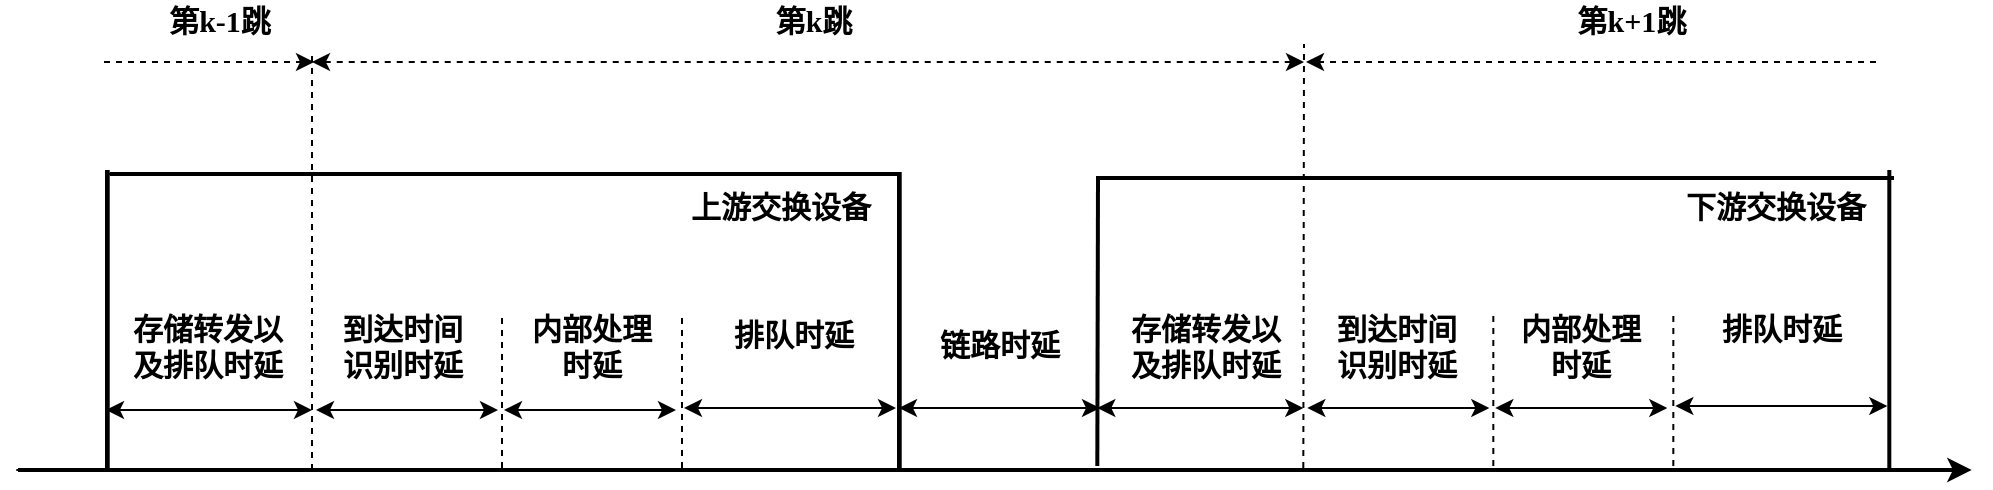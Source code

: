 <mxfile version="14.6.6" type="github">
  <diagram id="RwiMbDzacSFdeEn7rkE9" name="Page-1">
    <mxGraphModel dx="1381" dy="526" grid="0" gridSize="10" guides="1" tooltips="1" connect="1" arrows="1" fold="1" page="0" pageScale="1" pageWidth="827" pageHeight="1169" math="0" shadow="0">
      <root>
        <mxCell id="0" />
        <mxCell id="1" parent="0" />
        <mxCell id="F9MKh-bM_DIxNBzDH7Ra-17" value="" style="endArrow=classic;startArrow=classic;html=1;" parent="1" edge="1">
          <mxGeometry x="0.2" width="50" height="50" relative="1" as="geometry">
            <mxPoint x="-79" y="313" as="sourcePoint" />
            <mxPoint x="24" y="313" as="targetPoint" />
            <mxPoint as="offset" />
          </mxGeometry>
        </mxCell>
        <mxCell id="F9MKh-bM_DIxNBzDH7Ra-22" value="" style="endArrow=classic;startArrow=classic;html=1;" parent="1" edge="1">
          <mxGeometry x="0.2" width="50" height="50" relative="1" as="geometry">
            <mxPoint x="317.5" y="312" as="sourcePoint" />
            <mxPoint x="418" y="312" as="targetPoint" />
            <mxPoint as="offset" />
          </mxGeometry>
        </mxCell>
        <mxCell id="Z2y6GkYecp9Ryr5ajYGl-1" value="" style="endArrow=classic;startArrow=classic;html=1;dashed=1;fontFamily=song;fontSource=http%3A%2F%2Fdb.onlinewebfonts.com%2Ft%2F2ecbfe1d9bfc191c6f15c0ccc23cbd43.woff;fontStyle=1" parent="1" edge="1">
          <mxGeometry width="50" height="50" relative="1" as="geometry">
            <mxPoint x="24" y="139" as="sourcePoint" />
            <mxPoint x="520" y="139" as="targetPoint" />
          </mxGeometry>
        </mxCell>
        <mxCell id="Z2y6GkYecp9Ryr5ajYGl-2" value="" style="endArrow=classic;startArrow=none;html=1;dashed=1;startFill=0;fontFamily=song;fontSource=http%3A%2F%2Fdb.onlinewebfonts.com%2Ft%2F2ecbfe1d9bfc191c6f15c0ccc23cbd43.woff;fontStyle=1" parent="1" edge="1">
          <mxGeometry width="50" height="50" relative="1" as="geometry">
            <mxPoint x="-80" y="139" as="sourcePoint" />
            <mxPoint x="25" y="139" as="targetPoint" />
          </mxGeometry>
        </mxCell>
        <mxCell id="Z2y6GkYecp9Ryr5ajYGl-3" value="" style="endArrow=classic;startArrow=none;html=1;dashed=1;startFill=0;fontFamily=song;fontSource=http%3A%2F%2Fdb.onlinewebfonts.com%2Ft%2F2ecbfe1d9bfc191c6f15c0ccc23cbd43.woff;fontStyle=1" parent="1" edge="1">
          <mxGeometry width="50" height="50" relative="1" as="geometry">
            <mxPoint x="806" y="139" as="sourcePoint" />
            <mxPoint x="521" y="139" as="targetPoint" />
          </mxGeometry>
        </mxCell>
        <mxCell id="Z2y6GkYecp9Ryr5ajYGl-19" value="&lt;font style=&quot;font-size: 15px&quot;&gt;第&lt;font face=&quot;Times New Roman&quot;&gt;k&lt;/font&gt;跳&lt;/font&gt;" style="text;html=1;strokeColor=none;fillColor=none;align=center;verticalAlign=middle;whiteSpace=wrap;rounded=0;dashed=1;fontFamily=song;fontSource=http%3A%2F%2Fdb.onlinewebfonts.com%2Ft%2F2ecbfe1d9bfc191c6f15c0ccc23cbd43.woff;fontStyle=1" parent="1" vertex="1">
          <mxGeometry x="230" y="108" width="90" height="20" as="geometry" />
        </mxCell>
        <mxCell id="Z2y6GkYecp9Ryr5ajYGl-20" value="&lt;font style=&quot;font-size: 15px&quot;&gt;第&lt;font face=&quot;Times New Roman&quot;&gt;k-1&lt;/font&gt;跳&lt;/font&gt;" style="text;html=1;strokeColor=none;fillColor=none;align=center;verticalAlign=middle;whiteSpace=wrap;rounded=0;dashed=1;fontFamily=song;fontSource=http%3A%2F%2Fdb.onlinewebfonts.com%2Ft%2F2ecbfe1d9bfc191c6f15c0ccc23cbd43.woff;fontStyle=1" parent="1" vertex="1">
          <mxGeometry x="-67" y="108" width="90" height="20" as="geometry" />
        </mxCell>
        <mxCell id="Z2y6GkYecp9Ryr5ajYGl-21" value="&lt;font style=&quot;font-size: 15px&quot;&gt;第&lt;font face=&quot;Times New Roman&quot;&gt;k+1&lt;/font&gt;跳&lt;/font&gt;" style="text;html=1;strokeColor=none;fillColor=none;align=center;verticalAlign=middle;whiteSpace=wrap;rounded=0;dashed=1;fontFamily=song;fontSource=http%3A%2F%2Fdb.onlinewebfonts.com%2Ft%2F2ecbfe1d9bfc191c6f15c0ccc23cbd43.woff;fontStyle=1" parent="1" vertex="1">
          <mxGeometry x="639" y="108" width="90" height="20" as="geometry" />
        </mxCell>
        <mxCell id="Z2y6GkYecp9Ryr5ajYGl-26" value="" style="endArrow=classic;html=1;" parent="1" edge="1">
          <mxGeometry width="50" height="50" relative="1" as="geometry">
            <mxPoint x="-123.857" y="343" as="sourcePoint" />
            <mxPoint x="853" y="343" as="targetPoint" />
          </mxGeometry>
        </mxCell>
        <mxCell id="Z2y6GkYecp9Ryr5ajYGl-27" value="" style="endArrow=none;html=1;" parent="1" edge="1">
          <mxGeometry width="50" height="50" relative="1" as="geometry">
            <mxPoint x="-79" y="342" as="sourcePoint" />
            <mxPoint x="-79" y="193" as="targetPoint" />
          </mxGeometry>
        </mxCell>
        <mxCell id="Z2y6GkYecp9Ryr5ajYGl-35" value="" style="endArrow=none;html=1;dashed=1;" parent="1" edge="1">
          <mxGeometry width="50" height="50" relative="1" as="geometry">
            <mxPoint x="24" y="343" as="sourcePoint" />
            <mxPoint x="24" y="133" as="targetPoint" />
          </mxGeometry>
        </mxCell>
        <mxCell id="Z2y6GkYecp9Ryr5ajYGl-39" value="" style="endArrow=none;html=1;dashed=1;" parent="1" edge="1">
          <mxGeometry width="50" height="50" relative="1" as="geometry">
            <mxPoint x="119" y="342" as="sourcePoint" />
            <mxPoint x="119.01" y="264" as="targetPoint" />
          </mxGeometry>
        </mxCell>
        <mxCell id="Z2y6GkYecp9Ryr5ajYGl-40" value="" style="endArrow=classic;startArrow=classic;html=1;" parent="1" edge="1">
          <mxGeometry x="0.2" width="50" height="50" relative="1" as="geometry">
            <mxPoint x="26" y="313" as="sourcePoint" />
            <mxPoint x="117" y="313" as="targetPoint" />
            <mxPoint as="offset" />
          </mxGeometry>
        </mxCell>
        <mxCell id="Z2y6GkYecp9Ryr5ajYGl-41" value="到达时间识别时延" style="text;html=1;strokeColor=none;fillColor=none;align=center;verticalAlign=middle;whiteSpace=wrap;rounded=0;dashed=1;fontSize=15;fontFamily=song;fontSource=http%3A%2F%2Fdb.onlinewebfonts.com%2Ft%2F2ecbfe1d9bfc191c6f15c0ccc23cbd43.woff;fontStyle=1" parent="1" vertex="1">
          <mxGeometry x="37" y="268" width="65" height="25" as="geometry" />
        </mxCell>
        <mxCell id="Z2y6GkYecp9Ryr5ajYGl-43" value="" style="endArrow=none;html=1;dashed=1;" parent="1" edge="1">
          <mxGeometry width="50" height="50" relative="1" as="geometry">
            <mxPoint x="209" y="342" as="sourcePoint" />
            <mxPoint x="209.01" y="264" as="targetPoint" />
          </mxGeometry>
        </mxCell>
        <mxCell id="Z2y6GkYecp9Ryr5ajYGl-44" value="" style="endArrow=classic;startArrow=classic;html=1;" parent="1" edge="1">
          <mxGeometry x="0.2" width="50" height="50" relative="1" as="geometry">
            <mxPoint x="120" y="313" as="sourcePoint" />
            <mxPoint x="206" y="313" as="targetPoint" />
            <mxPoint as="offset" />
          </mxGeometry>
        </mxCell>
        <mxCell id="Z2y6GkYecp9Ryr5ajYGl-45" value="&lt;span style=&quot;font-size: 15px;&quot;&gt;内部处理时延&lt;/span&gt;" style="text;html=1;strokeColor=none;fillColor=none;align=center;verticalAlign=middle;whiteSpace=wrap;rounded=0;dashed=1;fontSize=15;fontFamily=song;fontSource=http%3A%2F%2Fdb.onlinewebfonts.com%2Ft%2F2ecbfe1d9bfc191c6f15c0ccc23cbd43.woff;fontStyle=1" parent="1" vertex="1">
          <mxGeometry x="133" y="268" width="62" height="25" as="geometry" />
        </mxCell>
        <mxCell id="Z2y6GkYecp9Ryr5ajYGl-48" value="" style="endArrow=none;html=1;" parent="1" edge="1">
          <mxGeometry width="50" height="50" relative="1" as="geometry">
            <mxPoint x="317" y="343" as="sourcePoint" />
            <mxPoint x="317" y="194" as="targetPoint" />
          </mxGeometry>
        </mxCell>
        <mxCell id="Z2y6GkYecp9Ryr5ajYGl-50" value="" style="endArrow=classic;startArrow=classic;html=1;" parent="1" edge="1">
          <mxGeometry x="0.2" width="50" height="50" relative="1" as="geometry">
            <mxPoint x="210" y="312" as="sourcePoint" />
            <mxPoint x="316" y="312" as="targetPoint" />
            <mxPoint as="offset" />
          </mxGeometry>
        </mxCell>
        <mxCell id="Z2y6GkYecp9Ryr5ajYGl-52" value="&lt;span style=&quot;color: rgb(0, 0, 0); font-size: 15px; font-style: normal; letter-spacing: normal; text-align: center; text-indent: 0px; text-transform: none; word-spacing: 0px; background-color: rgb(255, 255, 255); display: inline; float: none;&quot;&gt;排队时延&lt;/span&gt;" style="text;whiteSpace=wrap;html=1;fontSize=15;fontFamily=song;fontSource=http%3A%2F%2Fdb.onlinewebfonts.com%2Ft%2F2ecbfe1d9bfc191c6f15c0ccc23cbd43.woff;fontStyle=1" parent="1" vertex="1">
          <mxGeometry x="233" y="260" width="71" height="21" as="geometry" />
        </mxCell>
        <mxCell id="Z2y6GkYecp9Ryr5ajYGl-53" value="&lt;span style=&quot;color: rgb(0, 0, 0); font-size: 15px; font-style: normal; letter-spacing: normal; text-align: center; text-indent: 0px; text-transform: none; word-spacing: 0px; background-color: rgb(255, 255, 255); display: inline; float: none;&quot;&gt;链路时延&lt;/span&gt;" style="text;whiteSpace=wrap;html=1;fontSize=15;fontFamily=song;fontSource=http%3A%2F%2Fdb.onlinewebfonts.com%2Ft%2F2ecbfe1d9bfc191c6f15c0ccc23cbd43.woff;fontStyle=1" parent="1" vertex="1">
          <mxGeometry x="335.997" y="265.003" width="128" height="21" as="geometry" />
        </mxCell>
        <mxCell id="Z2y6GkYecp9Ryr5ajYGl-54" value="" style="endArrow=classic;startArrow=classic;html=1;" parent="1" edge="1">
          <mxGeometry x="0.2" width="50" height="50" relative="1" as="geometry">
            <mxPoint x="416.66" y="312" as="sourcePoint" />
            <mxPoint x="519.66" y="312" as="targetPoint" />
            <mxPoint as="offset" />
          </mxGeometry>
        </mxCell>
        <mxCell id="Z2y6GkYecp9Ryr5ajYGl-55" value="" style="endArrow=none;html=1;strokeWidth=2;" parent="1" edge="1">
          <mxGeometry width="50" height="50" relative="1" as="geometry">
            <mxPoint x="416.66" y="341" as="sourcePoint" />
            <mxPoint x="417" y="197" as="targetPoint" />
          </mxGeometry>
        </mxCell>
        <mxCell id="Z2y6GkYecp9Ryr5ajYGl-56" value="" style="endArrow=none;html=1;dashed=1;" parent="1" edge="1">
          <mxGeometry width="50" height="50" relative="1" as="geometry">
            <mxPoint x="519.66" y="342" as="sourcePoint" />
            <mxPoint x="520" y="130" as="targetPoint" />
          </mxGeometry>
        </mxCell>
        <mxCell id="Z2y6GkYecp9Ryr5ajYGl-58" value="" style="endArrow=none;html=1;dashed=1;" parent="1" edge="1">
          <mxGeometry width="50" height="50" relative="1" as="geometry">
            <mxPoint x="614.66" y="341" as="sourcePoint" />
            <mxPoint x="614.67" y="263" as="targetPoint" />
          </mxGeometry>
        </mxCell>
        <mxCell id="Z2y6GkYecp9Ryr5ajYGl-59" value="" style="endArrow=classic;startArrow=classic;html=1;" parent="1" edge="1">
          <mxGeometry x="0.2" width="50" height="50" relative="1" as="geometry">
            <mxPoint x="521.66" y="312" as="sourcePoint" />
            <mxPoint x="612.66" y="312" as="targetPoint" />
            <mxPoint as="offset" />
          </mxGeometry>
        </mxCell>
        <mxCell id="Z2y6GkYecp9Ryr5ajYGl-61" value="" style="endArrow=none;html=1;dashed=1;" parent="1" edge="1">
          <mxGeometry width="50" height="50" relative="1" as="geometry">
            <mxPoint x="704.66" y="341" as="sourcePoint" />
            <mxPoint x="704.67" y="263" as="targetPoint" />
          </mxGeometry>
        </mxCell>
        <mxCell id="Z2y6GkYecp9Ryr5ajYGl-62" value="" style="endArrow=classic;startArrow=classic;html=1;" parent="1" edge="1">
          <mxGeometry x="0.2" width="50" height="50" relative="1" as="geometry">
            <mxPoint x="615.66" y="312" as="sourcePoint" />
            <mxPoint x="701.66" y="312" as="targetPoint" />
            <mxPoint as="offset" />
          </mxGeometry>
        </mxCell>
        <mxCell id="Z2y6GkYecp9Ryr5ajYGl-63" value="&lt;span style=&quot;font-size: 15px;&quot;&gt;内部处理时延&lt;/span&gt;" style="text;html=1;strokeColor=none;fillColor=none;align=center;verticalAlign=middle;whiteSpace=wrap;rounded=0;dashed=1;fontSize=15;fontFamily=song;fontSource=http%3A%2F%2Fdb.onlinewebfonts.com%2Ft%2F2ecbfe1d9bfc191c6f15c0ccc23cbd43.woff;fontStyle=1" parent="1" vertex="1">
          <mxGeometry x="623" y="268" width="71" height="25" as="geometry" />
        </mxCell>
        <mxCell id="Z2y6GkYecp9Ryr5ajYGl-64" value="" style="endArrow=none;html=1;strokeWidth=2;" parent="1" edge="1">
          <mxGeometry width="50" height="50" relative="1" as="geometry">
            <mxPoint x="812.66" y="342" as="sourcePoint" />
            <mxPoint x="812.66" y="193" as="targetPoint" />
          </mxGeometry>
        </mxCell>
        <mxCell id="Z2y6GkYecp9Ryr5ajYGl-65" value="" style="endArrow=classic;startArrow=classic;html=1;" parent="1" edge="1">
          <mxGeometry x="0.2" width="50" height="50" relative="1" as="geometry">
            <mxPoint x="705.66" y="311" as="sourcePoint" />
            <mxPoint x="811.66" y="311" as="targetPoint" />
            <mxPoint as="offset" />
          </mxGeometry>
        </mxCell>
        <mxCell id="Z2y6GkYecp9Ryr5ajYGl-66" value="" style="endArrow=none;html=1;fontSize=6;fontFamily=song;fontSource=http%3A%2F%2Fdb.onlinewebfonts.com%2Ft%2F2ecbfe1d9bfc191c6f15c0ccc23cbd43.woff;fontStyle=1" parent="1" edge="1">
          <mxGeometry width="50" height="50" relative="1" as="geometry">
            <mxPoint x="-78" y="195" as="sourcePoint" />
            <mxPoint x="316" y="195" as="targetPoint" />
          </mxGeometry>
        </mxCell>
        <mxCell id="Z2y6GkYecp9Ryr5ajYGl-67" value="" style="endArrow=none;html=1;fontSize=6;strokeWidth=2;fontFamily=song;fontSource=http%3A%2F%2Fdb.onlinewebfonts.com%2Ft%2F2ecbfe1d9bfc191c6f15c0ccc23cbd43.woff;fontStyle=1" parent="1" edge="1">
          <mxGeometry width="50" height="50" relative="1" as="geometry">
            <mxPoint x="416" y="197" as="sourcePoint" />
            <mxPoint x="815" y="197" as="targetPoint" />
          </mxGeometry>
        </mxCell>
        <mxCell id="Z2y6GkYecp9Ryr5ajYGl-69" value="&lt;span style=&quot;font-size: 15px&quot;&gt;&lt;span&gt;上游交换设备&lt;/span&gt;&lt;/span&gt;" style="text;html=1;strokeColor=none;fillColor=none;align=center;verticalAlign=middle;whiteSpace=wrap;rounded=0;dashed=1;fontFamily=song;fontSource=http%3A%2F%2Fdb.onlinewebfonts.com%2Ft%2F2ecbfe1d9bfc191c6f15c0ccc23cbd43.woff;fontStyle=1" parent="1" vertex="1">
          <mxGeometry x="197" y="201" width="123" height="20" as="geometry" />
        </mxCell>
        <mxCell id="Z2y6GkYecp9Ryr5ajYGl-70" value="&lt;span style=&quot;font-size: 15px&quot;&gt;&lt;span&gt;下游交换设备&lt;/span&gt;&lt;/span&gt;" style="text;html=1;strokeColor=none;fillColor=none;align=center;verticalAlign=middle;whiteSpace=wrap;rounded=0;dashed=1;fontFamily=song;fontSource=http%3A%2F%2Fdb.onlinewebfonts.com%2Ft%2F2ecbfe1d9bfc191c6f15c0ccc23cbd43.woff;fontStyle=1" parent="1" vertex="1">
          <mxGeometry x="697" y="201" width="118" height="20" as="geometry" />
        </mxCell>
        <mxCell id="Z2y6GkYecp9Ryr5ajYGl-71" value="" style="endArrow=none;html=1;fontSize=6;strokeWidth=2;fontFamily=song;fontSource=http%3A%2F%2Fdb.onlinewebfonts.com%2Ft%2F2ecbfe1d9bfc191c6f15c0ccc23cbd43.woff;fontStyle=1" parent="1" edge="1">
          <mxGeometry width="50" height="50" relative="1" as="geometry">
            <mxPoint x="-77.14" y="195" as="sourcePoint" />
            <mxPoint x="316.86" y="195" as="targetPoint" />
          </mxGeometry>
        </mxCell>
        <mxCell id="Z2y6GkYecp9Ryr5ajYGl-72" value="" style="endArrow=none;html=1;strokeWidth=2;" parent="1" edge="1">
          <mxGeometry width="50" height="50" relative="1" as="geometry">
            <mxPoint x="-78.14" y="342" as="sourcePoint" />
            <mxPoint x="-78.14" y="193" as="targetPoint" />
          </mxGeometry>
        </mxCell>
        <mxCell id="Z2y6GkYecp9Ryr5ajYGl-73" value="" style="endArrow=none;html=1;strokeWidth=2;" parent="1" edge="1">
          <mxGeometry width="50" height="50" relative="1" as="geometry">
            <mxPoint x="317.86" y="343" as="sourcePoint" />
            <mxPoint x="317.86" y="194" as="targetPoint" />
          </mxGeometry>
        </mxCell>
        <mxCell id="Z2y6GkYecp9Ryr5ajYGl-74" value="" style="endArrow=classic;html=1;strokeWidth=2;" parent="1" edge="1">
          <mxGeometry width="50" height="50" relative="1" as="geometry">
            <mxPoint x="-122.997" y="343" as="sourcePoint" />
            <mxPoint x="853.86" y="343" as="targetPoint" />
          </mxGeometry>
        </mxCell>
        <mxCell id="Z2y6GkYecp9Ryr5ajYGl-75" value="&lt;span style=&quot;color: rgb(0, 0, 0); font-size: 15px; font-style: normal; letter-spacing: normal; text-align: center; text-indent: 0px; text-transform: none; word-spacing: 0px; background-color: rgb(255, 255, 255); display: inline; float: none;&quot;&gt;排队时延&lt;/span&gt;" style="text;whiteSpace=wrap;html=1;fontSize=15;fontFamily=song;fontSource=http%3A%2F%2Fdb.onlinewebfonts.com%2Ft%2F2ecbfe1d9bfc191c6f15c0ccc23cbd43.woff;fontStyle=1" parent="1" vertex="1">
          <mxGeometry x="727" y="257" width="68" height="21" as="geometry" />
        </mxCell>
        <mxCell id="Z2y6GkYecp9Ryr5ajYGl-76" value="&lt;span style=&quot;font-size: 15px&quot;&gt;存储转发以及排队时延&lt;/span&gt;" style="text;html=1;strokeColor=none;fillColor=none;align=center;verticalAlign=middle;whiteSpace=wrap;rounded=0;dashed=1;fontSize=15;fontFamily=song;fontSource=http%3A%2F%2Fdb.onlinewebfonts.com%2Ft%2F2ecbfe1d9bfc191c6f15c0ccc23cbd43.woff;fontStyle=1" parent="1" vertex="1">
          <mxGeometry x="-73.0" y="268" width="90" height="25" as="geometry" />
        </mxCell>
        <mxCell id="Z2y6GkYecp9Ryr5ajYGl-78" value="&lt;span style=&quot;font-size: 15px&quot;&gt;存储转发以及排队时延&lt;/span&gt;" style="text;html=1;strokeColor=none;fillColor=none;align=center;verticalAlign=middle;whiteSpace=wrap;rounded=0;dashed=1;fontSize=15;fontFamily=song;fontSource=http%3A%2F%2Fdb.onlinewebfonts.com%2Ft%2F2ecbfe1d9bfc191c6f15c0ccc23cbd43.woff;fontStyle=1" parent="1" vertex="1">
          <mxGeometry x="426.0" y="268" width="90" height="25" as="geometry" />
        </mxCell>
        <mxCell id="Z2y6GkYecp9Ryr5ajYGl-79" value="到达时间识别时延" style="text;html=1;strokeColor=none;fillColor=none;align=center;verticalAlign=middle;whiteSpace=wrap;rounded=0;dashed=1;fontSize=15;fontFamily=song;fontSource=http%3A%2F%2Fdb.onlinewebfonts.com%2Ft%2F2ecbfe1d9bfc191c6f15c0ccc23cbd43.woff;fontStyle=1" parent="1" vertex="1">
          <mxGeometry x="534" y="268" width="65" height="25" as="geometry" />
        </mxCell>
      </root>
    </mxGraphModel>
  </diagram>
</mxfile>
